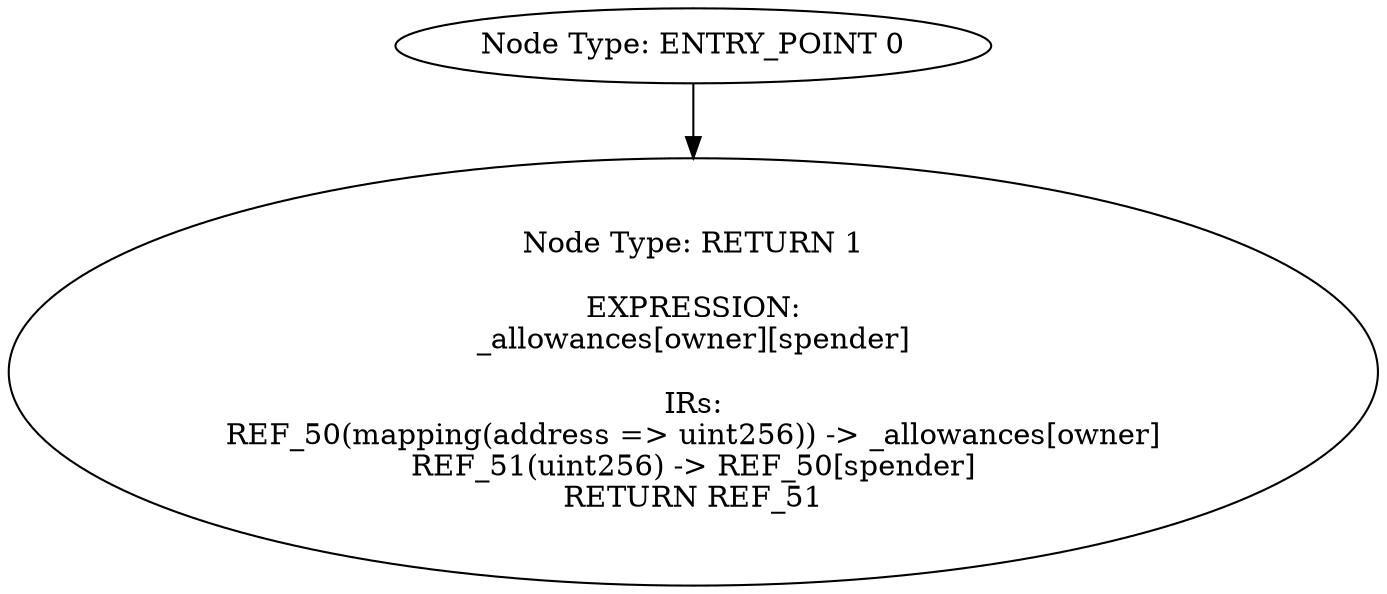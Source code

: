 digraph{
0[label="Node Type: ENTRY_POINT 0
"];
0->1;
1[label="Node Type: RETURN 1

EXPRESSION:
_allowances[owner][spender]

IRs:
REF_50(mapping(address => uint256)) -> _allowances[owner]
REF_51(uint256) -> REF_50[spender]
RETURN REF_51"];
}
